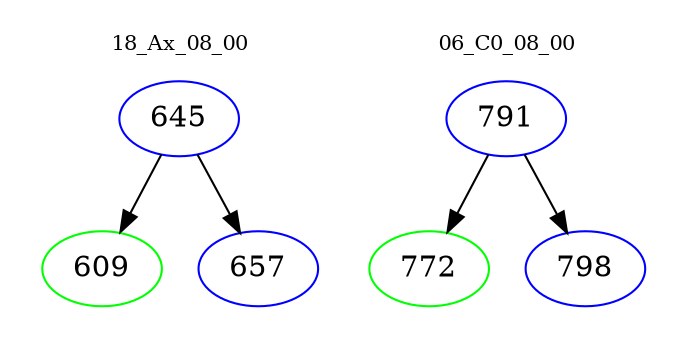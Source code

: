 digraph{
subgraph cluster_0 {
color = white
label = "18_Ax_08_00";
fontsize=10;
T0_645 [label="645", color="blue"]
T0_645 -> T0_609 [color="black"]
T0_609 [label="609", color="green"]
T0_645 -> T0_657 [color="black"]
T0_657 [label="657", color="blue"]
}
subgraph cluster_1 {
color = white
label = "06_C0_08_00";
fontsize=10;
T1_791 [label="791", color="blue"]
T1_791 -> T1_772 [color="black"]
T1_772 [label="772", color="green"]
T1_791 -> T1_798 [color="black"]
T1_798 [label="798", color="blue"]
}
}
